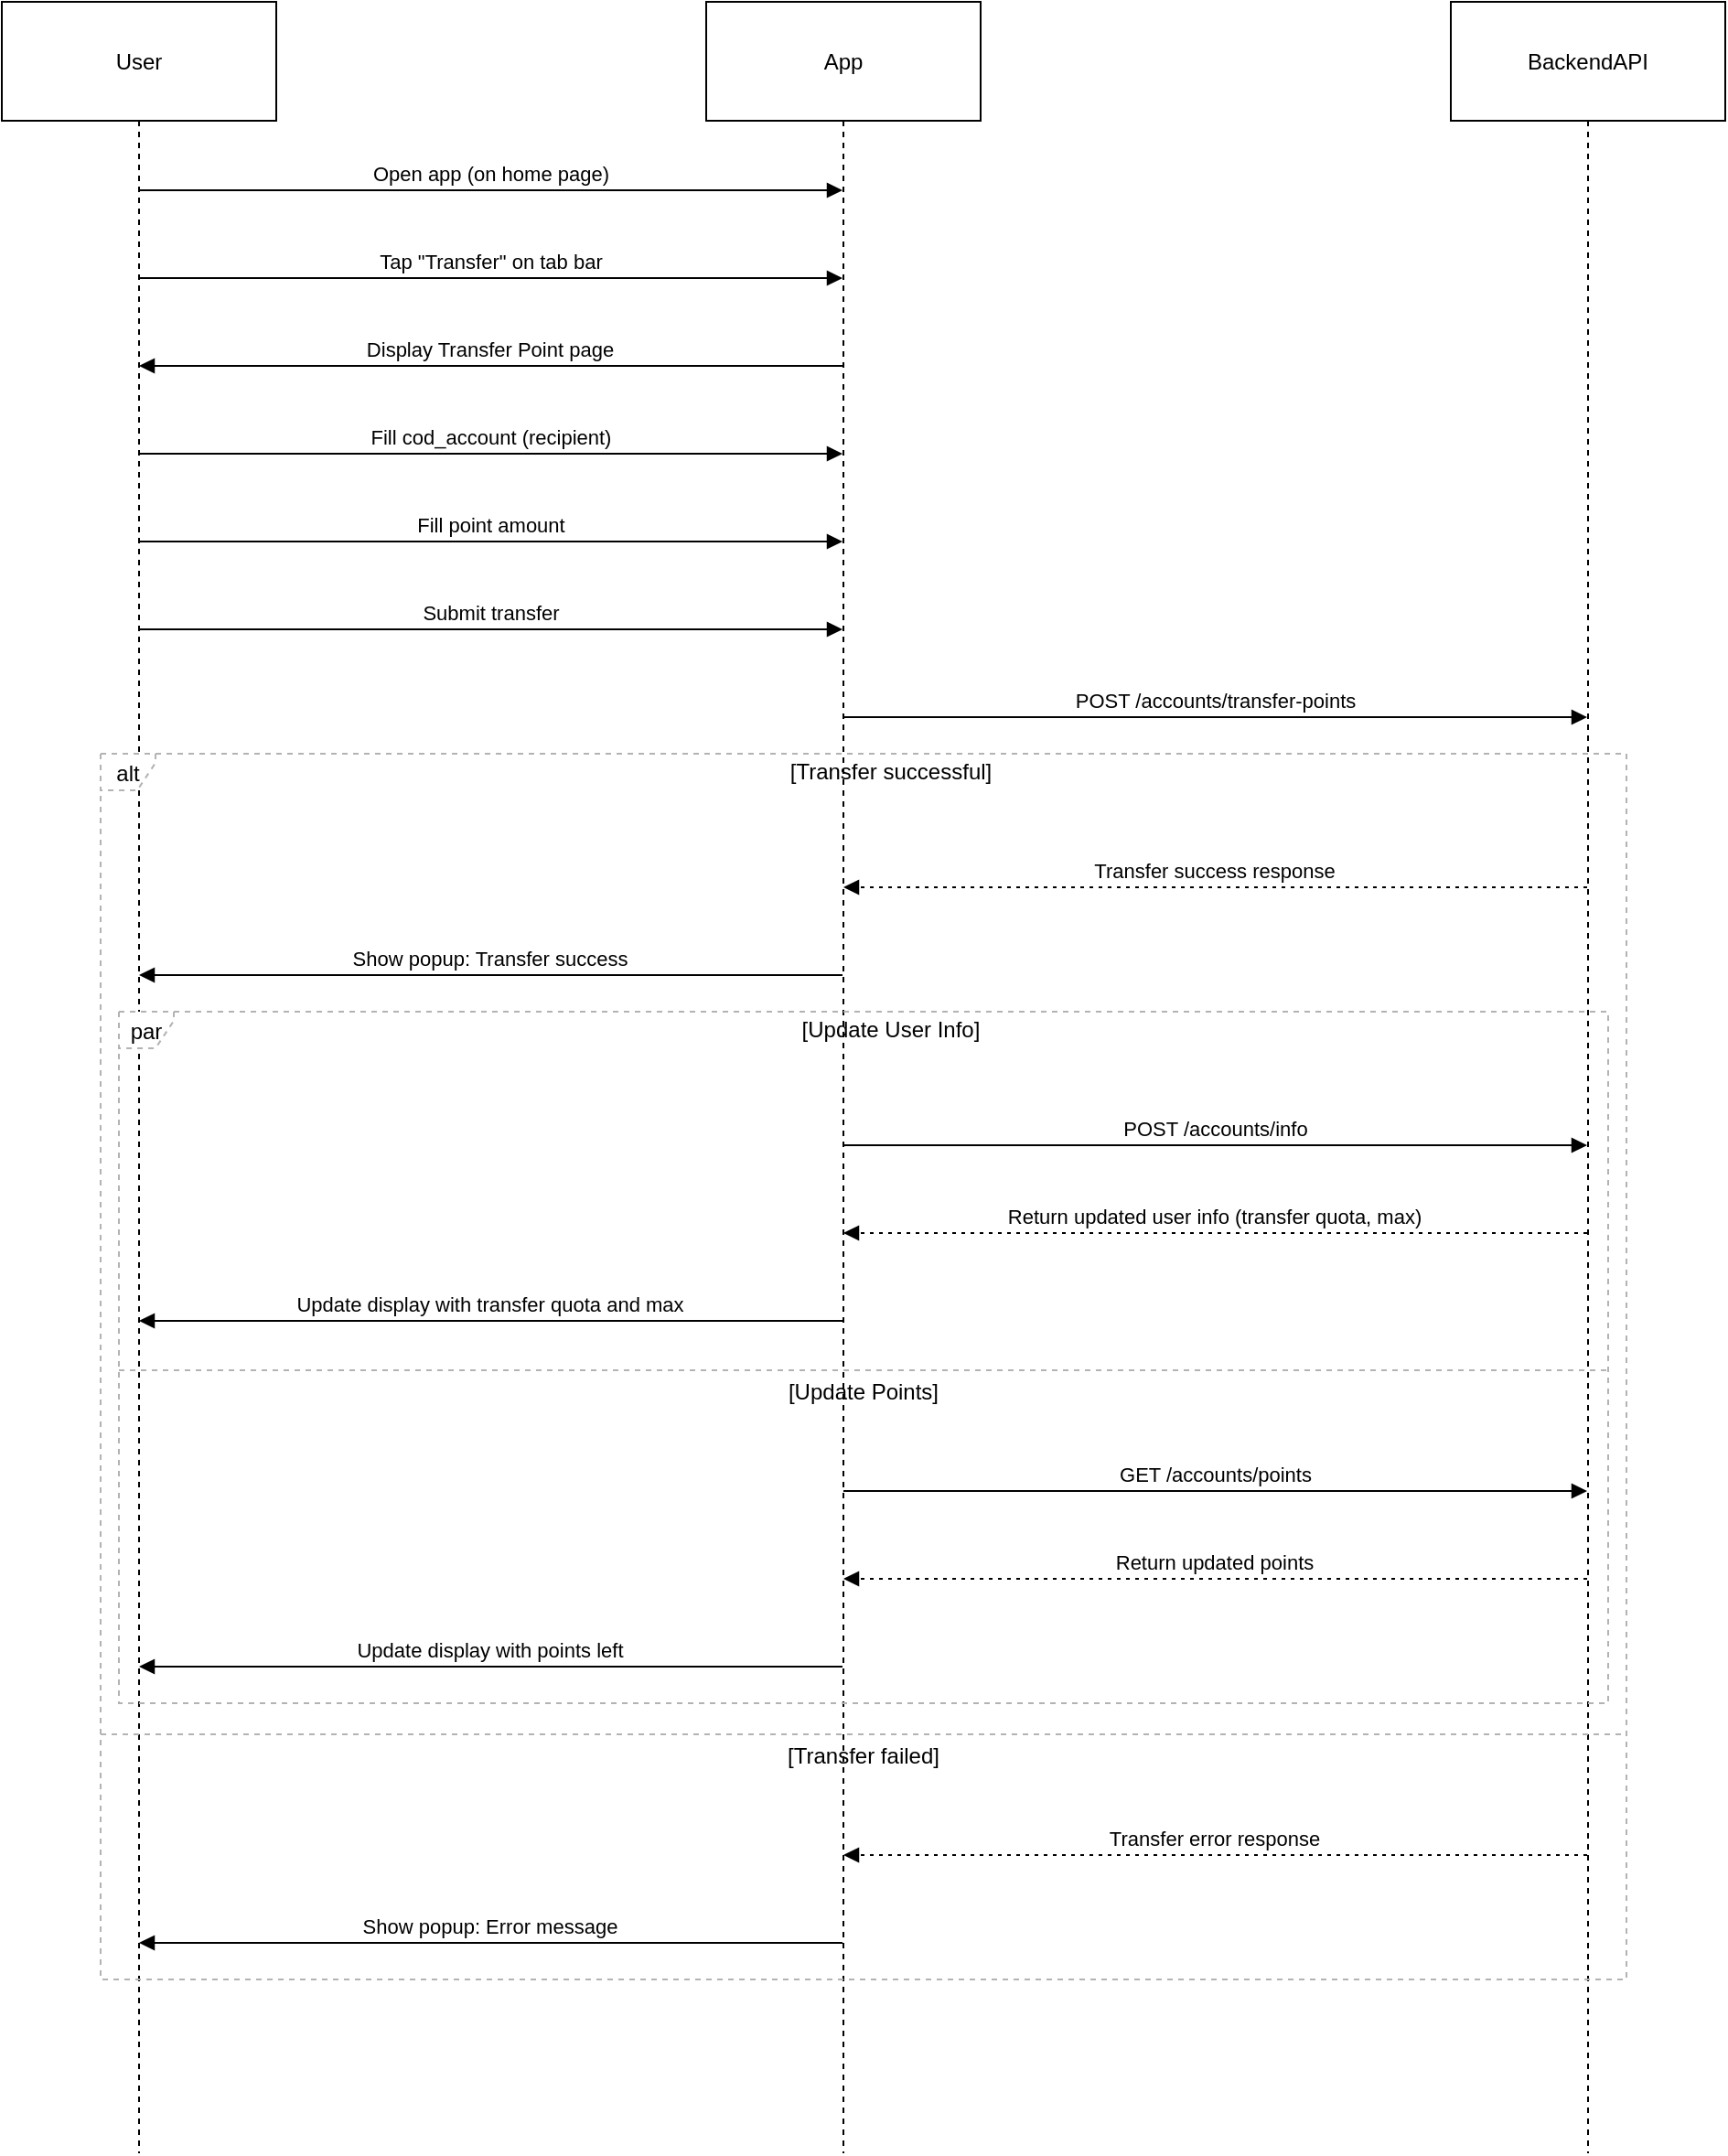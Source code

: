 <mxfile version="24.5.4" type="github">
  <diagram name="Page-1" id="mNklmUspQ3z-GoSxudEG">
    <mxGraphModel dx="1194" dy="536" grid="1" gridSize="10" guides="1" tooltips="1" connect="1" arrows="1" fold="1" page="1" pageScale="1" pageWidth="850" pageHeight="1100" math="0" shadow="0">
      <root>
        <mxCell id="0" />
        <mxCell id="1" parent="0" />
        <mxCell id="MFNgsPjeE0SJO3vGJ2ry-1" value="User" style="shape=umlLifeline;perimeter=lifelinePerimeter;whiteSpace=wrap;container=1;dropTarget=0;collapsible=0;recursiveResize=0;outlineConnect=0;portConstraint=eastwest;newEdgeStyle={&quot;edgeStyle&quot;:&quot;elbowEdgeStyle&quot;,&quot;elbow&quot;:&quot;vertical&quot;,&quot;curved&quot;:0,&quot;rounded&quot;:0};size=65;" vertex="1" parent="1">
          <mxGeometry x="20" y="20" width="150" height="1176" as="geometry" />
        </mxCell>
        <mxCell id="MFNgsPjeE0SJO3vGJ2ry-2" value="App" style="shape=umlLifeline;perimeter=lifelinePerimeter;whiteSpace=wrap;container=1;dropTarget=0;collapsible=0;recursiveResize=0;outlineConnect=0;portConstraint=eastwest;newEdgeStyle={&quot;edgeStyle&quot;:&quot;elbowEdgeStyle&quot;,&quot;elbow&quot;:&quot;vertical&quot;,&quot;curved&quot;:0,&quot;rounded&quot;:0};size=65;" vertex="1" parent="1">
          <mxGeometry x="405" y="20" width="150" height="1176" as="geometry" />
        </mxCell>
        <mxCell id="MFNgsPjeE0SJO3vGJ2ry-3" value="BackendAPI" style="shape=umlLifeline;perimeter=lifelinePerimeter;whiteSpace=wrap;container=1;dropTarget=0;collapsible=0;recursiveResize=0;outlineConnect=0;portConstraint=eastwest;newEdgeStyle={&quot;edgeStyle&quot;:&quot;elbowEdgeStyle&quot;,&quot;elbow&quot;:&quot;vertical&quot;,&quot;curved&quot;:0,&quot;rounded&quot;:0};size=65;" vertex="1" parent="1">
          <mxGeometry x="812" y="20" width="150" height="1176" as="geometry" />
        </mxCell>
        <mxCell id="MFNgsPjeE0SJO3vGJ2ry-4" value="par" style="shape=umlFrame;dashed=1;pointerEvents=0;dropTarget=0;strokeColor=#B3B3B3;height=20;width=30" vertex="1" parent="1">
          <mxGeometry x="84" y="572" width="814" height="378" as="geometry" />
        </mxCell>
        <mxCell id="MFNgsPjeE0SJO3vGJ2ry-5" value="[Update User Info]" style="text;strokeColor=none;fillColor=none;align=center;verticalAlign=middle;whiteSpace=wrap;" vertex="1" parent="MFNgsPjeE0SJO3vGJ2ry-4">
          <mxGeometry x="30" width="784" height="20" as="geometry" />
        </mxCell>
        <mxCell id="MFNgsPjeE0SJO3vGJ2ry-6" value="[Update Points]" style="shape=line;dashed=1;whiteSpace=wrap;verticalAlign=top;labelPosition=center;verticalLabelPosition=middle;align=center;strokeColor=#B3B3B3;" vertex="1" parent="MFNgsPjeE0SJO3vGJ2ry-4">
          <mxGeometry y="194" width="814" height="4" as="geometry" />
        </mxCell>
        <mxCell id="MFNgsPjeE0SJO3vGJ2ry-7" value="alt" style="shape=umlFrame;dashed=1;pointerEvents=0;dropTarget=0;strokeColor=#B3B3B3;height=20;width=30" vertex="1" parent="1">
          <mxGeometry x="74" y="431" width="834" height="670" as="geometry" />
        </mxCell>
        <mxCell id="MFNgsPjeE0SJO3vGJ2ry-8" value="[Transfer successful]" style="text;strokeColor=none;fillColor=none;align=center;verticalAlign=middle;whiteSpace=wrap;" vertex="1" parent="MFNgsPjeE0SJO3vGJ2ry-7">
          <mxGeometry x="30" width="804" height="20" as="geometry" />
        </mxCell>
        <mxCell id="MFNgsPjeE0SJO3vGJ2ry-9" value="[Transfer failed]" style="shape=line;dashed=1;whiteSpace=wrap;verticalAlign=top;labelPosition=center;verticalLabelPosition=middle;align=center;strokeColor=#B3B3B3;" vertex="1" parent="MFNgsPjeE0SJO3vGJ2ry-7">
          <mxGeometry y="534" width="834" height="4" as="geometry" />
        </mxCell>
        <mxCell id="MFNgsPjeE0SJO3vGJ2ry-10" value="Open app (on home page)" style="verticalAlign=bottom;endArrow=block;edgeStyle=elbowEdgeStyle;elbow=vertical;curved=0;rounded=0;" edge="1" parent="1" source="MFNgsPjeE0SJO3vGJ2ry-1" target="MFNgsPjeE0SJO3vGJ2ry-2">
          <mxGeometry relative="1" as="geometry">
            <Array as="points">
              <mxPoint x="296" y="123" />
            </Array>
          </mxGeometry>
        </mxCell>
        <mxCell id="MFNgsPjeE0SJO3vGJ2ry-11" value="Tap &quot;Transfer&quot; on tab bar" style="verticalAlign=bottom;endArrow=block;edgeStyle=elbowEdgeStyle;elbow=vertical;curved=0;rounded=0;" edge="1" parent="1" source="MFNgsPjeE0SJO3vGJ2ry-1" target="MFNgsPjeE0SJO3vGJ2ry-2">
          <mxGeometry relative="1" as="geometry">
            <Array as="points">
              <mxPoint x="296" y="171" />
            </Array>
          </mxGeometry>
        </mxCell>
        <mxCell id="MFNgsPjeE0SJO3vGJ2ry-12" value="Display Transfer Point page" style="verticalAlign=bottom;endArrow=block;edgeStyle=elbowEdgeStyle;elbow=vertical;curved=0;rounded=0;" edge="1" parent="1" source="MFNgsPjeE0SJO3vGJ2ry-2" target="MFNgsPjeE0SJO3vGJ2ry-1">
          <mxGeometry relative="1" as="geometry">
            <Array as="points">
              <mxPoint x="299" y="219" />
            </Array>
          </mxGeometry>
        </mxCell>
        <mxCell id="MFNgsPjeE0SJO3vGJ2ry-13" value="Fill cod_account (recipient)" style="verticalAlign=bottom;endArrow=block;edgeStyle=elbowEdgeStyle;elbow=vertical;curved=0;rounded=0;" edge="1" parent="1" source="MFNgsPjeE0SJO3vGJ2ry-1" target="MFNgsPjeE0SJO3vGJ2ry-2">
          <mxGeometry relative="1" as="geometry">
            <Array as="points">
              <mxPoint x="296" y="267" />
            </Array>
          </mxGeometry>
        </mxCell>
        <mxCell id="MFNgsPjeE0SJO3vGJ2ry-14" value="Fill point amount" style="verticalAlign=bottom;endArrow=block;edgeStyle=elbowEdgeStyle;elbow=vertical;curved=0;rounded=0;" edge="1" parent="1" source="MFNgsPjeE0SJO3vGJ2ry-1" target="MFNgsPjeE0SJO3vGJ2ry-2">
          <mxGeometry relative="1" as="geometry">
            <Array as="points">
              <mxPoint x="296" y="315" />
            </Array>
          </mxGeometry>
        </mxCell>
        <mxCell id="MFNgsPjeE0SJO3vGJ2ry-15" value="Submit transfer" style="verticalAlign=bottom;endArrow=block;edgeStyle=elbowEdgeStyle;elbow=vertical;curved=0;rounded=0;" edge="1" parent="1" source="MFNgsPjeE0SJO3vGJ2ry-1" target="MFNgsPjeE0SJO3vGJ2ry-2">
          <mxGeometry relative="1" as="geometry">
            <Array as="points">
              <mxPoint x="296" y="363" />
            </Array>
          </mxGeometry>
        </mxCell>
        <mxCell id="MFNgsPjeE0SJO3vGJ2ry-16" value="POST /accounts/transfer-points" style="verticalAlign=bottom;endArrow=block;edgeStyle=elbowEdgeStyle;elbow=vertical;curved=0;rounded=0;" edge="1" parent="1" source="MFNgsPjeE0SJO3vGJ2ry-2" target="MFNgsPjeE0SJO3vGJ2ry-3">
          <mxGeometry relative="1" as="geometry">
            <Array as="points">
              <mxPoint x="692" y="411" />
            </Array>
          </mxGeometry>
        </mxCell>
        <mxCell id="MFNgsPjeE0SJO3vGJ2ry-17" value="Transfer success response" style="verticalAlign=bottom;endArrow=block;edgeStyle=elbowEdgeStyle;elbow=vertical;curved=0;rounded=0;dashed=1;dashPattern=2 3;" edge="1" parent="1" source="MFNgsPjeE0SJO3vGJ2ry-3" target="MFNgsPjeE0SJO3vGJ2ry-2">
          <mxGeometry relative="1" as="geometry">
            <Array as="points">
              <mxPoint x="695" y="504" />
            </Array>
          </mxGeometry>
        </mxCell>
        <mxCell id="MFNgsPjeE0SJO3vGJ2ry-18" value="Show popup: Transfer success" style="verticalAlign=bottom;endArrow=block;edgeStyle=elbowEdgeStyle;elbow=vertical;curved=0;rounded=0;" edge="1" parent="1" source="MFNgsPjeE0SJO3vGJ2ry-2" target="MFNgsPjeE0SJO3vGJ2ry-1">
          <mxGeometry relative="1" as="geometry">
            <Array as="points">
              <mxPoint x="299" y="552" />
            </Array>
          </mxGeometry>
        </mxCell>
        <mxCell id="MFNgsPjeE0SJO3vGJ2ry-19" value="POST /accounts/info" style="verticalAlign=bottom;endArrow=block;edgeStyle=elbowEdgeStyle;elbow=vertical;curved=0;rounded=0;" edge="1" parent="1" source="MFNgsPjeE0SJO3vGJ2ry-2" target="MFNgsPjeE0SJO3vGJ2ry-3">
          <mxGeometry relative="1" as="geometry">
            <Array as="points">
              <mxPoint x="692" y="645" />
            </Array>
          </mxGeometry>
        </mxCell>
        <mxCell id="MFNgsPjeE0SJO3vGJ2ry-20" value="Return updated user info (transfer quota, max)" style="verticalAlign=bottom;endArrow=block;edgeStyle=elbowEdgeStyle;elbow=vertical;curved=0;rounded=0;dashed=1;dashPattern=2 3;" edge="1" parent="1" source="MFNgsPjeE0SJO3vGJ2ry-3" target="MFNgsPjeE0SJO3vGJ2ry-2">
          <mxGeometry relative="1" as="geometry">
            <Array as="points">
              <mxPoint x="695" y="693" />
            </Array>
          </mxGeometry>
        </mxCell>
        <mxCell id="MFNgsPjeE0SJO3vGJ2ry-21" value="Update display with transfer quota and max" style="verticalAlign=bottom;endArrow=block;edgeStyle=elbowEdgeStyle;elbow=vertical;curved=0;rounded=0;" edge="1" parent="1" source="MFNgsPjeE0SJO3vGJ2ry-2" target="MFNgsPjeE0SJO3vGJ2ry-1">
          <mxGeometry relative="1" as="geometry">
            <Array as="points">
              <mxPoint x="299" y="741" />
            </Array>
          </mxGeometry>
        </mxCell>
        <mxCell id="MFNgsPjeE0SJO3vGJ2ry-22" value="GET /accounts/points" style="verticalAlign=bottom;endArrow=block;edgeStyle=elbowEdgeStyle;elbow=vertical;curved=0;rounded=0;" edge="1" parent="1" source="MFNgsPjeE0SJO3vGJ2ry-2" target="MFNgsPjeE0SJO3vGJ2ry-3">
          <mxGeometry relative="1" as="geometry">
            <Array as="points">
              <mxPoint x="692" y="834" />
            </Array>
          </mxGeometry>
        </mxCell>
        <mxCell id="MFNgsPjeE0SJO3vGJ2ry-23" value="Return updated points" style="verticalAlign=bottom;endArrow=block;edgeStyle=elbowEdgeStyle;elbow=vertical;curved=0;rounded=0;dashed=1;dashPattern=2 3;" edge="1" parent="1" source="MFNgsPjeE0SJO3vGJ2ry-3" target="MFNgsPjeE0SJO3vGJ2ry-2">
          <mxGeometry relative="1" as="geometry">
            <Array as="points">
              <mxPoint x="695" y="882" />
            </Array>
          </mxGeometry>
        </mxCell>
        <mxCell id="MFNgsPjeE0SJO3vGJ2ry-24" value="Update display with points left" style="verticalAlign=bottom;endArrow=block;edgeStyle=elbowEdgeStyle;elbow=vertical;curved=0;rounded=0;" edge="1" parent="1" source="MFNgsPjeE0SJO3vGJ2ry-2" target="MFNgsPjeE0SJO3vGJ2ry-1">
          <mxGeometry relative="1" as="geometry">
            <Array as="points">
              <mxPoint x="299" y="930" />
            </Array>
          </mxGeometry>
        </mxCell>
        <mxCell id="MFNgsPjeE0SJO3vGJ2ry-25" value="Transfer error response" style="verticalAlign=bottom;endArrow=block;edgeStyle=elbowEdgeStyle;elbow=vertical;curved=0;rounded=0;dashed=1;dashPattern=2 3;" edge="1" parent="1" source="MFNgsPjeE0SJO3vGJ2ry-3" target="MFNgsPjeE0SJO3vGJ2ry-2">
          <mxGeometry relative="1" as="geometry">
            <Array as="points">
              <mxPoint x="695" y="1033" />
            </Array>
          </mxGeometry>
        </mxCell>
        <mxCell id="MFNgsPjeE0SJO3vGJ2ry-26" value="Show popup: Error message" style="verticalAlign=bottom;endArrow=block;edgeStyle=elbowEdgeStyle;elbow=vertical;curved=0;rounded=0;" edge="1" parent="1" source="MFNgsPjeE0SJO3vGJ2ry-2" target="MFNgsPjeE0SJO3vGJ2ry-1">
          <mxGeometry relative="1" as="geometry">
            <Array as="points">
              <mxPoint x="299" y="1081" />
            </Array>
          </mxGeometry>
        </mxCell>
      </root>
    </mxGraphModel>
  </diagram>
</mxfile>
